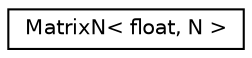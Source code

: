 digraph "Graphical Class Hierarchy"
{
 // INTERACTIVE_SVG=YES
  edge [fontname="Helvetica",fontsize="10",labelfontname="Helvetica",labelfontsize="10"];
  node [fontname="Helvetica",fontsize="10",shape=record];
  rankdir="LR";
  Node1 [label="MatrixN\< float, N \>",height=0.2,width=0.4,color="black", fillcolor="white", style="filled",URL="$classMatrixN.html"];
}

